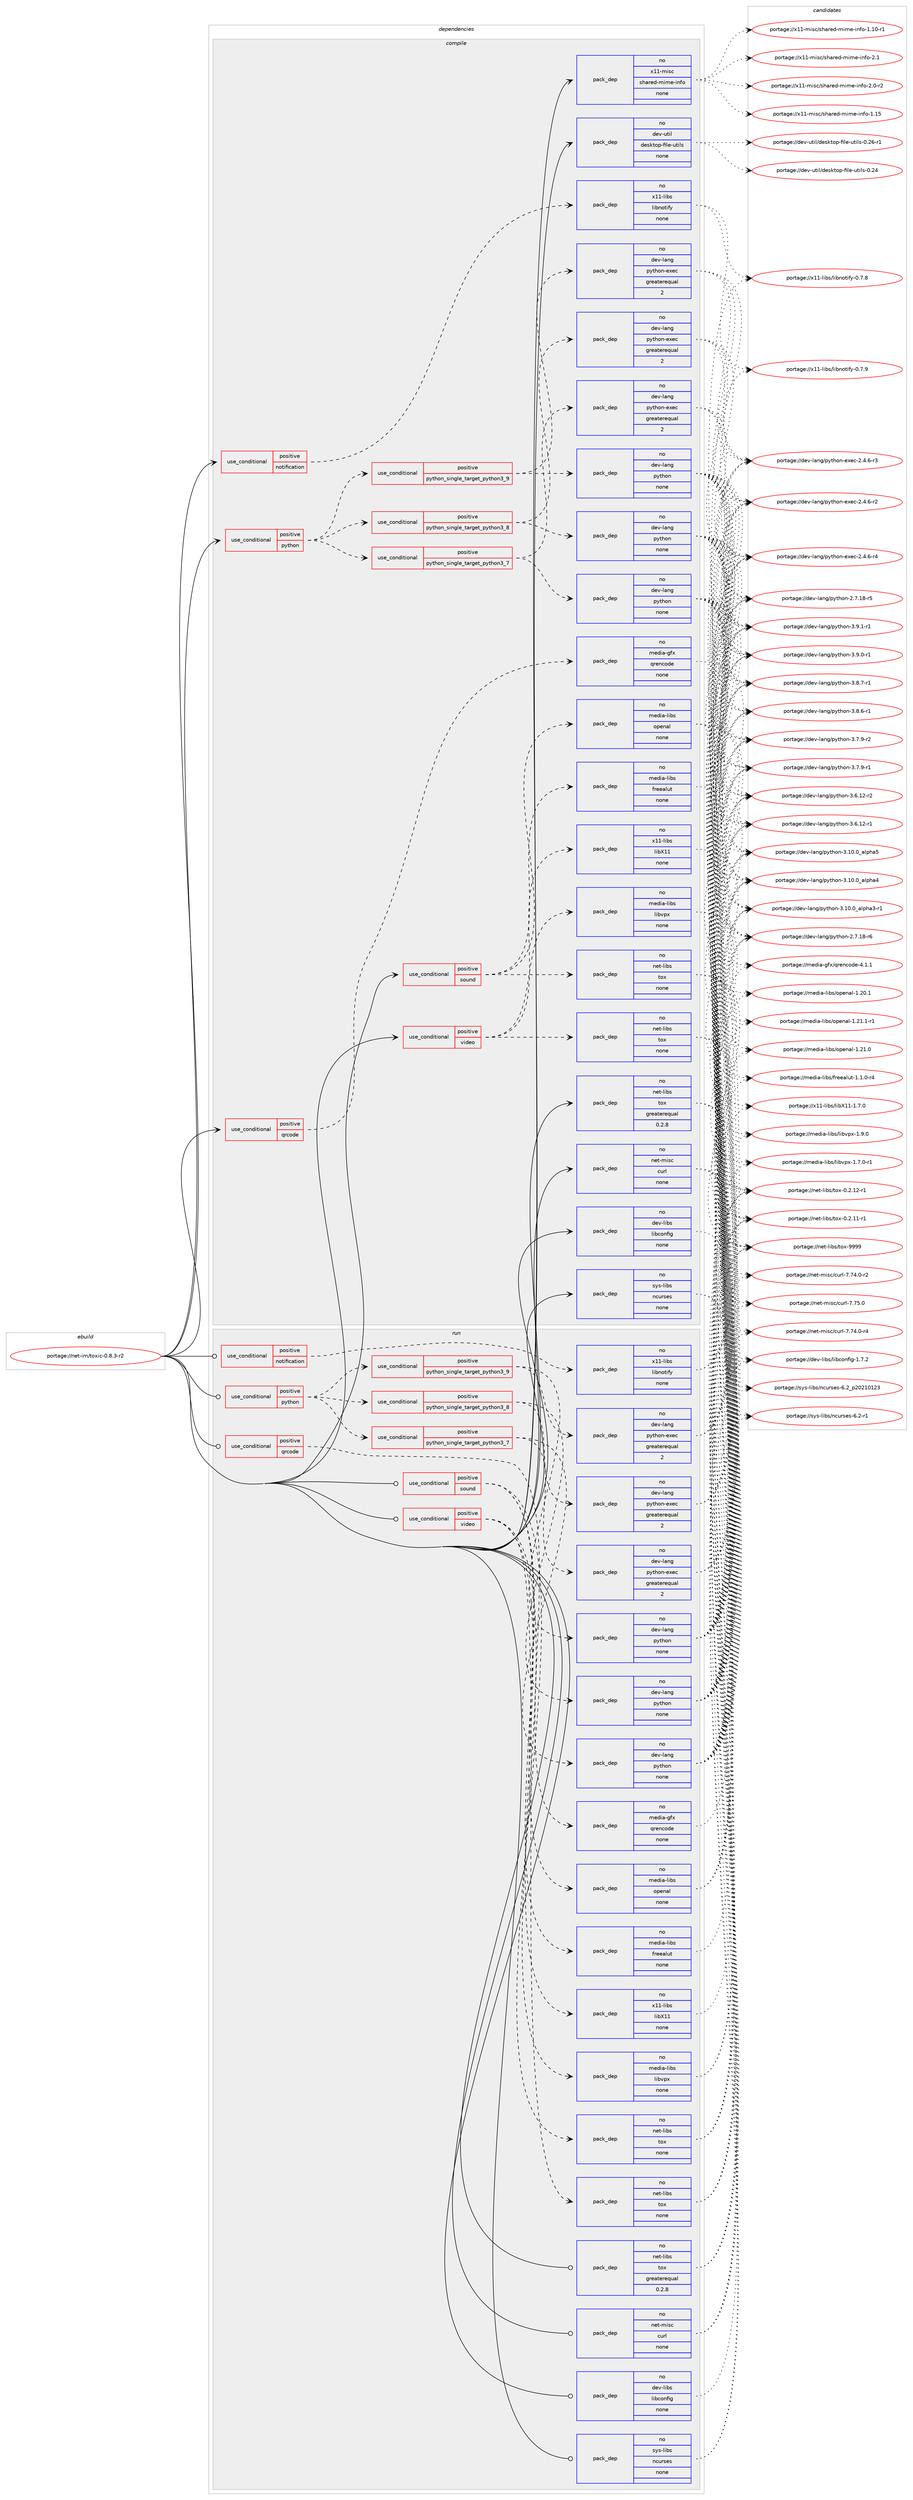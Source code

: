 digraph prolog {

# *************
# Graph options
# *************

newrank=true;
concentrate=true;
compound=true;
graph [rankdir=LR,fontname=Helvetica,fontsize=10,ranksep=1.5];#, ranksep=2.5, nodesep=0.2];
edge  [arrowhead=vee];
node  [fontname=Helvetica,fontsize=10];

# **********
# The ebuild
# **********

subgraph cluster_leftcol {
color=gray;
rank=same;
label=<<i>ebuild</i>>;
id [label="portage://net-im/toxic-0.8.3-r2", color=red, width=4, href="../net-im/toxic-0.8.3-r2.svg"];
}

# ****************
# The dependencies
# ****************

subgraph cluster_midcol {
color=gray;
label=<<i>dependencies</i>>;
subgraph cluster_compile {
fillcolor="#eeeeee";
style=filled;
label=<<i>compile</i>>;
subgraph cond6465 {
dependency20728 [label=<<TABLE BORDER="0" CELLBORDER="1" CELLSPACING="0" CELLPADDING="4"><TR><TD ROWSPAN="3" CELLPADDING="10">use_conditional</TD></TR><TR><TD>positive</TD></TR><TR><TD>notification</TD></TR></TABLE>>, shape=none, color=red];
subgraph pack14072 {
dependency20729 [label=<<TABLE BORDER="0" CELLBORDER="1" CELLSPACING="0" CELLPADDING="4" WIDTH="220"><TR><TD ROWSPAN="6" CELLPADDING="30">pack_dep</TD></TR><TR><TD WIDTH="110">no</TD></TR><TR><TD>x11-libs</TD></TR><TR><TD>libnotify</TD></TR><TR><TD>none</TD></TR><TR><TD></TD></TR></TABLE>>, shape=none, color=blue];
}
dependency20728:e -> dependency20729:w [weight=20,style="dashed",arrowhead="vee"];
}
id:e -> dependency20728:w [weight=20,style="solid",arrowhead="vee"];
subgraph cond6466 {
dependency20730 [label=<<TABLE BORDER="0" CELLBORDER="1" CELLSPACING="0" CELLPADDING="4"><TR><TD ROWSPAN="3" CELLPADDING="10">use_conditional</TD></TR><TR><TD>positive</TD></TR><TR><TD>python</TD></TR></TABLE>>, shape=none, color=red];
subgraph cond6467 {
dependency20731 [label=<<TABLE BORDER="0" CELLBORDER="1" CELLSPACING="0" CELLPADDING="4"><TR><TD ROWSPAN="3" CELLPADDING="10">use_conditional</TD></TR><TR><TD>positive</TD></TR><TR><TD>python_single_target_python3_7</TD></TR></TABLE>>, shape=none, color=red];
subgraph pack14073 {
dependency20732 [label=<<TABLE BORDER="0" CELLBORDER="1" CELLSPACING="0" CELLPADDING="4" WIDTH="220"><TR><TD ROWSPAN="6" CELLPADDING="30">pack_dep</TD></TR><TR><TD WIDTH="110">no</TD></TR><TR><TD>dev-lang</TD></TR><TR><TD>python</TD></TR><TR><TD>none</TD></TR><TR><TD></TD></TR></TABLE>>, shape=none, color=blue];
}
dependency20731:e -> dependency20732:w [weight=20,style="dashed",arrowhead="vee"];
subgraph pack14074 {
dependency20733 [label=<<TABLE BORDER="0" CELLBORDER="1" CELLSPACING="0" CELLPADDING="4" WIDTH="220"><TR><TD ROWSPAN="6" CELLPADDING="30">pack_dep</TD></TR><TR><TD WIDTH="110">no</TD></TR><TR><TD>dev-lang</TD></TR><TR><TD>python-exec</TD></TR><TR><TD>greaterequal</TD></TR><TR><TD>2</TD></TR></TABLE>>, shape=none, color=blue];
}
dependency20731:e -> dependency20733:w [weight=20,style="dashed",arrowhead="vee"];
}
dependency20730:e -> dependency20731:w [weight=20,style="dashed",arrowhead="vee"];
subgraph cond6468 {
dependency20734 [label=<<TABLE BORDER="0" CELLBORDER="1" CELLSPACING="0" CELLPADDING="4"><TR><TD ROWSPAN="3" CELLPADDING="10">use_conditional</TD></TR><TR><TD>positive</TD></TR><TR><TD>python_single_target_python3_8</TD></TR></TABLE>>, shape=none, color=red];
subgraph pack14075 {
dependency20735 [label=<<TABLE BORDER="0" CELLBORDER="1" CELLSPACING="0" CELLPADDING="4" WIDTH="220"><TR><TD ROWSPAN="6" CELLPADDING="30">pack_dep</TD></TR><TR><TD WIDTH="110">no</TD></TR><TR><TD>dev-lang</TD></TR><TR><TD>python</TD></TR><TR><TD>none</TD></TR><TR><TD></TD></TR></TABLE>>, shape=none, color=blue];
}
dependency20734:e -> dependency20735:w [weight=20,style="dashed",arrowhead="vee"];
subgraph pack14076 {
dependency20736 [label=<<TABLE BORDER="0" CELLBORDER="1" CELLSPACING="0" CELLPADDING="4" WIDTH="220"><TR><TD ROWSPAN="6" CELLPADDING="30">pack_dep</TD></TR><TR><TD WIDTH="110">no</TD></TR><TR><TD>dev-lang</TD></TR><TR><TD>python-exec</TD></TR><TR><TD>greaterequal</TD></TR><TR><TD>2</TD></TR></TABLE>>, shape=none, color=blue];
}
dependency20734:e -> dependency20736:w [weight=20,style="dashed",arrowhead="vee"];
}
dependency20730:e -> dependency20734:w [weight=20,style="dashed",arrowhead="vee"];
subgraph cond6469 {
dependency20737 [label=<<TABLE BORDER="0" CELLBORDER="1" CELLSPACING="0" CELLPADDING="4"><TR><TD ROWSPAN="3" CELLPADDING="10">use_conditional</TD></TR><TR><TD>positive</TD></TR><TR><TD>python_single_target_python3_9</TD></TR></TABLE>>, shape=none, color=red];
subgraph pack14077 {
dependency20738 [label=<<TABLE BORDER="0" CELLBORDER="1" CELLSPACING="0" CELLPADDING="4" WIDTH="220"><TR><TD ROWSPAN="6" CELLPADDING="30">pack_dep</TD></TR><TR><TD WIDTH="110">no</TD></TR><TR><TD>dev-lang</TD></TR><TR><TD>python</TD></TR><TR><TD>none</TD></TR><TR><TD></TD></TR></TABLE>>, shape=none, color=blue];
}
dependency20737:e -> dependency20738:w [weight=20,style="dashed",arrowhead="vee"];
subgraph pack14078 {
dependency20739 [label=<<TABLE BORDER="0" CELLBORDER="1" CELLSPACING="0" CELLPADDING="4" WIDTH="220"><TR><TD ROWSPAN="6" CELLPADDING="30">pack_dep</TD></TR><TR><TD WIDTH="110">no</TD></TR><TR><TD>dev-lang</TD></TR><TR><TD>python-exec</TD></TR><TR><TD>greaterequal</TD></TR><TR><TD>2</TD></TR></TABLE>>, shape=none, color=blue];
}
dependency20737:e -> dependency20739:w [weight=20,style="dashed",arrowhead="vee"];
}
dependency20730:e -> dependency20737:w [weight=20,style="dashed",arrowhead="vee"];
}
id:e -> dependency20730:w [weight=20,style="solid",arrowhead="vee"];
subgraph cond6470 {
dependency20740 [label=<<TABLE BORDER="0" CELLBORDER="1" CELLSPACING="0" CELLPADDING="4"><TR><TD ROWSPAN="3" CELLPADDING="10">use_conditional</TD></TR><TR><TD>positive</TD></TR><TR><TD>qrcode</TD></TR></TABLE>>, shape=none, color=red];
subgraph pack14079 {
dependency20741 [label=<<TABLE BORDER="0" CELLBORDER="1" CELLSPACING="0" CELLPADDING="4" WIDTH="220"><TR><TD ROWSPAN="6" CELLPADDING="30">pack_dep</TD></TR><TR><TD WIDTH="110">no</TD></TR><TR><TD>media-gfx</TD></TR><TR><TD>qrencode</TD></TR><TR><TD>none</TD></TR><TR><TD></TD></TR></TABLE>>, shape=none, color=blue];
}
dependency20740:e -> dependency20741:w [weight=20,style="dashed",arrowhead="vee"];
}
id:e -> dependency20740:w [weight=20,style="solid",arrowhead="vee"];
subgraph cond6471 {
dependency20742 [label=<<TABLE BORDER="0" CELLBORDER="1" CELLSPACING="0" CELLPADDING="4"><TR><TD ROWSPAN="3" CELLPADDING="10">use_conditional</TD></TR><TR><TD>positive</TD></TR><TR><TD>sound</TD></TR></TABLE>>, shape=none, color=red];
subgraph pack14080 {
dependency20743 [label=<<TABLE BORDER="0" CELLBORDER="1" CELLSPACING="0" CELLPADDING="4" WIDTH="220"><TR><TD ROWSPAN="6" CELLPADDING="30">pack_dep</TD></TR><TR><TD WIDTH="110">no</TD></TR><TR><TD>media-libs</TD></TR><TR><TD>freealut</TD></TR><TR><TD>none</TD></TR><TR><TD></TD></TR></TABLE>>, shape=none, color=blue];
}
dependency20742:e -> dependency20743:w [weight=20,style="dashed",arrowhead="vee"];
subgraph pack14081 {
dependency20744 [label=<<TABLE BORDER="0" CELLBORDER="1" CELLSPACING="0" CELLPADDING="4" WIDTH="220"><TR><TD ROWSPAN="6" CELLPADDING="30">pack_dep</TD></TR><TR><TD WIDTH="110">no</TD></TR><TR><TD>media-libs</TD></TR><TR><TD>openal</TD></TR><TR><TD>none</TD></TR><TR><TD></TD></TR></TABLE>>, shape=none, color=blue];
}
dependency20742:e -> dependency20744:w [weight=20,style="dashed",arrowhead="vee"];
subgraph pack14082 {
dependency20745 [label=<<TABLE BORDER="0" CELLBORDER="1" CELLSPACING="0" CELLPADDING="4" WIDTH="220"><TR><TD ROWSPAN="6" CELLPADDING="30">pack_dep</TD></TR><TR><TD WIDTH="110">no</TD></TR><TR><TD>net-libs</TD></TR><TR><TD>tox</TD></TR><TR><TD>none</TD></TR><TR><TD></TD></TR></TABLE>>, shape=none, color=blue];
}
dependency20742:e -> dependency20745:w [weight=20,style="dashed",arrowhead="vee"];
}
id:e -> dependency20742:w [weight=20,style="solid",arrowhead="vee"];
subgraph cond6472 {
dependency20746 [label=<<TABLE BORDER="0" CELLBORDER="1" CELLSPACING="0" CELLPADDING="4"><TR><TD ROWSPAN="3" CELLPADDING="10">use_conditional</TD></TR><TR><TD>positive</TD></TR><TR><TD>video</TD></TR></TABLE>>, shape=none, color=red];
subgraph pack14083 {
dependency20747 [label=<<TABLE BORDER="0" CELLBORDER="1" CELLSPACING="0" CELLPADDING="4" WIDTH="220"><TR><TD ROWSPAN="6" CELLPADDING="30">pack_dep</TD></TR><TR><TD WIDTH="110">no</TD></TR><TR><TD>media-libs</TD></TR><TR><TD>libvpx</TD></TR><TR><TD>none</TD></TR><TR><TD></TD></TR></TABLE>>, shape=none, color=blue];
}
dependency20746:e -> dependency20747:w [weight=20,style="dashed",arrowhead="vee"];
subgraph pack14084 {
dependency20748 [label=<<TABLE BORDER="0" CELLBORDER="1" CELLSPACING="0" CELLPADDING="4" WIDTH="220"><TR><TD ROWSPAN="6" CELLPADDING="30">pack_dep</TD></TR><TR><TD WIDTH="110">no</TD></TR><TR><TD>net-libs</TD></TR><TR><TD>tox</TD></TR><TR><TD>none</TD></TR><TR><TD></TD></TR></TABLE>>, shape=none, color=blue];
}
dependency20746:e -> dependency20748:w [weight=20,style="dashed",arrowhead="vee"];
subgraph pack14085 {
dependency20749 [label=<<TABLE BORDER="0" CELLBORDER="1" CELLSPACING="0" CELLPADDING="4" WIDTH="220"><TR><TD ROWSPAN="6" CELLPADDING="30">pack_dep</TD></TR><TR><TD WIDTH="110">no</TD></TR><TR><TD>x11-libs</TD></TR><TR><TD>libX11</TD></TR><TR><TD>none</TD></TR><TR><TD></TD></TR></TABLE>>, shape=none, color=blue];
}
dependency20746:e -> dependency20749:w [weight=20,style="dashed",arrowhead="vee"];
}
id:e -> dependency20746:w [weight=20,style="solid",arrowhead="vee"];
subgraph pack14086 {
dependency20750 [label=<<TABLE BORDER="0" CELLBORDER="1" CELLSPACING="0" CELLPADDING="4" WIDTH="220"><TR><TD ROWSPAN="6" CELLPADDING="30">pack_dep</TD></TR><TR><TD WIDTH="110">no</TD></TR><TR><TD>dev-libs</TD></TR><TR><TD>libconfig</TD></TR><TR><TD>none</TD></TR><TR><TD></TD></TR></TABLE>>, shape=none, color=blue];
}
id:e -> dependency20750:w [weight=20,style="solid",arrowhead="vee"];
subgraph pack14087 {
dependency20751 [label=<<TABLE BORDER="0" CELLBORDER="1" CELLSPACING="0" CELLPADDING="4" WIDTH="220"><TR><TD ROWSPAN="6" CELLPADDING="30">pack_dep</TD></TR><TR><TD WIDTH="110">no</TD></TR><TR><TD>dev-util</TD></TR><TR><TD>desktop-file-utils</TD></TR><TR><TD>none</TD></TR><TR><TD></TD></TR></TABLE>>, shape=none, color=blue];
}
id:e -> dependency20751:w [weight=20,style="solid",arrowhead="vee"];
subgraph pack14088 {
dependency20752 [label=<<TABLE BORDER="0" CELLBORDER="1" CELLSPACING="0" CELLPADDING="4" WIDTH="220"><TR><TD ROWSPAN="6" CELLPADDING="30">pack_dep</TD></TR><TR><TD WIDTH="110">no</TD></TR><TR><TD>net-libs</TD></TR><TR><TD>tox</TD></TR><TR><TD>greaterequal</TD></TR><TR><TD>0.2.8</TD></TR></TABLE>>, shape=none, color=blue];
}
id:e -> dependency20752:w [weight=20,style="solid",arrowhead="vee"];
subgraph pack14089 {
dependency20753 [label=<<TABLE BORDER="0" CELLBORDER="1" CELLSPACING="0" CELLPADDING="4" WIDTH="220"><TR><TD ROWSPAN="6" CELLPADDING="30">pack_dep</TD></TR><TR><TD WIDTH="110">no</TD></TR><TR><TD>net-misc</TD></TR><TR><TD>curl</TD></TR><TR><TD>none</TD></TR><TR><TD></TD></TR></TABLE>>, shape=none, color=blue];
}
id:e -> dependency20753:w [weight=20,style="solid",arrowhead="vee"];
subgraph pack14090 {
dependency20754 [label=<<TABLE BORDER="0" CELLBORDER="1" CELLSPACING="0" CELLPADDING="4" WIDTH="220"><TR><TD ROWSPAN="6" CELLPADDING="30">pack_dep</TD></TR><TR><TD WIDTH="110">no</TD></TR><TR><TD>sys-libs</TD></TR><TR><TD>ncurses</TD></TR><TR><TD>none</TD></TR><TR><TD></TD></TR></TABLE>>, shape=none, color=blue];
}
id:e -> dependency20754:w [weight=20,style="solid",arrowhead="vee"];
subgraph pack14091 {
dependency20755 [label=<<TABLE BORDER="0" CELLBORDER="1" CELLSPACING="0" CELLPADDING="4" WIDTH="220"><TR><TD ROWSPAN="6" CELLPADDING="30">pack_dep</TD></TR><TR><TD WIDTH="110">no</TD></TR><TR><TD>x11-misc</TD></TR><TR><TD>shared-mime-info</TD></TR><TR><TD>none</TD></TR><TR><TD></TD></TR></TABLE>>, shape=none, color=blue];
}
id:e -> dependency20755:w [weight=20,style="solid",arrowhead="vee"];
}
subgraph cluster_compileandrun {
fillcolor="#eeeeee";
style=filled;
label=<<i>compile and run</i>>;
}
subgraph cluster_run {
fillcolor="#eeeeee";
style=filled;
label=<<i>run</i>>;
subgraph cond6473 {
dependency20756 [label=<<TABLE BORDER="0" CELLBORDER="1" CELLSPACING="0" CELLPADDING="4"><TR><TD ROWSPAN="3" CELLPADDING="10">use_conditional</TD></TR><TR><TD>positive</TD></TR><TR><TD>notification</TD></TR></TABLE>>, shape=none, color=red];
subgraph pack14092 {
dependency20757 [label=<<TABLE BORDER="0" CELLBORDER="1" CELLSPACING="0" CELLPADDING="4" WIDTH="220"><TR><TD ROWSPAN="6" CELLPADDING="30">pack_dep</TD></TR><TR><TD WIDTH="110">no</TD></TR><TR><TD>x11-libs</TD></TR><TR><TD>libnotify</TD></TR><TR><TD>none</TD></TR><TR><TD></TD></TR></TABLE>>, shape=none, color=blue];
}
dependency20756:e -> dependency20757:w [weight=20,style="dashed",arrowhead="vee"];
}
id:e -> dependency20756:w [weight=20,style="solid",arrowhead="odot"];
subgraph cond6474 {
dependency20758 [label=<<TABLE BORDER="0" CELLBORDER="1" CELLSPACING="0" CELLPADDING="4"><TR><TD ROWSPAN="3" CELLPADDING="10">use_conditional</TD></TR><TR><TD>positive</TD></TR><TR><TD>python</TD></TR></TABLE>>, shape=none, color=red];
subgraph cond6475 {
dependency20759 [label=<<TABLE BORDER="0" CELLBORDER="1" CELLSPACING="0" CELLPADDING="4"><TR><TD ROWSPAN="3" CELLPADDING="10">use_conditional</TD></TR><TR><TD>positive</TD></TR><TR><TD>python_single_target_python3_7</TD></TR></TABLE>>, shape=none, color=red];
subgraph pack14093 {
dependency20760 [label=<<TABLE BORDER="0" CELLBORDER="1" CELLSPACING="0" CELLPADDING="4" WIDTH="220"><TR><TD ROWSPAN="6" CELLPADDING="30">pack_dep</TD></TR><TR><TD WIDTH="110">no</TD></TR><TR><TD>dev-lang</TD></TR><TR><TD>python</TD></TR><TR><TD>none</TD></TR><TR><TD></TD></TR></TABLE>>, shape=none, color=blue];
}
dependency20759:e -> dependency20760:w [weight=20,style="dashed",arrowhead="vee"];
subgraph pack14094 {
dependency20761 [label=<<TABLE BORDER="0" CELLBORDER="1" CELLSPACING="0" CELLPADDING="4" WIDTH="220"><TR><TD ROWSPAN="6" CELLPADDING="30">pack_dep</TD></TR><TR><TD WIDTH="110">no</TD></TR><TR><TD>dev-lang</TD></TR><TR><TD>python-exec</TD></TR><TR><TD>greaterequal</TD></TR><TR><TD>2</TD></TR></TABLE>>, shape=none, color=blue];
}
dependency20759:e -> dependency20761:w [weight=20,style="dashed",arrowhead="vee"];
}
dependency20758:e -> dependency20759:w [weight=20,style="dashed",arrowhead="vee"];
subgraph cond6476 {
dependency20762 [label=<<TABLE BORDER="0" CELLBORDER="1" CELLSPACING="0" CELLPADDING="4"><TR><TD ROWSPAN="3" CELLPADDING="10">use_conditional</TD></TR><TR><TD>positive</TD></TR><TR><TD>python_single_target_python3_8</TD></TR></TABLE>>, shape=none, color=red];
subgraph pack14095 {
dependency20763 [label=<<TABLE BORDER="0" CELLBORDER="1" CELLSPACING="0" CELLPADDING="4" WIDTH="220"><TR><TD ROWSPAN="6" CELLPADDING="30">pack_dep</TD></TR><TR><TD WIDTH="110">no</TD></TR><TR><TD>dev-lang</TD></TR><TR><TD>python</TD></TR><TR><TD>none</TD></TR><TR><TD></TD></TR></TABLE>>, shape=none, color=blue];
}
dependency20762:e -> dependency20763:w [weight=20,style="dashed",arrowhead="vee"];
subgraph pack14096 {
dependency20764 [label=<<TABLE BORDER="0" CELLBORDER="1" CELLSPACING="0" CELLPADDING="4" WIDTH="220"><TR><TD ROWSPAN="6" CELLPADDING="30">pack_dep</TD></TR><TR><TD WIDTH="110">no</TD></TR><TR><TD>dev-lang</TD></TR><TR><TD>python-exec</TD></TR><TR><TD>greaterequal</TD></TR><TR><TD>2</TD></TR></TABLE>>, shape=none, color=blue];
}
dependency20762:e -> dependency20764:w [weight=20,style="dashed",arrowhead="vee"];
}
dependency20758:e -> dependency20762:w [weight=20,style="dashed",arrowhead="vee"];
subgraph cond6477 {
dependency20765 [label=<<TABLE BORDER="0" CELLBORDER="1" CELLSPACING="0" CELLPADDING="4"><TR><TD ROWSPAN="3" CELLPADDING="10">use_conditional</TD></TR><TR><TD>positive</TD></TR><TR><TD>python_single_target_python3_9</TD></TR></TABLE>>, shape=none, color=red];
subgraph pack14097 {
dependency20766 [label=<<TABLE BORDER="0" CELLBORDER="1" CELLSPACING="0" CELLPADDING="4" WIDTH="220"><TR><TD ROWSPAN="6" CELLPADDING="30">pack_dep</TD></TR><TR><TD WIDTH="110">no</TD></TR><TR><TD>dev-lang</TD></TR><TR><TD>python</TD></TR><TR><TD>none</TD></TR><TR><TD></TD></TR></TABLE>>, shape=none, color=blue];
}
dependency20765:e -> dependency20766:w [weight=20,style="dashed",arrowhead="vee"];
subgraph pack14098 {
dependency20767 [label=<<TABLE BORDER="0" CELLBORDER="1" CELLSPACING="0" CELLPADDING="4" WIDTH="220"><TR><TD ROWSPAN="6" CELLPADDING="30">pack_dep</TD></TR><TR><TD WIDTH="110">no</TD></TR><TR><TD>dev-lang</TD></TR><TR><TD>python-exec</TD></TR><TR><TD>greaterequal</TD></TR><TR><TD>2</TD></TR></TABLE>>, shape=none, color=blue];
}
dependency20765:e -> dependency20767:w [weight=20,style="dashed",arrowhead="vee"];
}
dependency20758:e -> dependency20765:w [weight=20,style="dashed",arrowhead="vee"];
}
id:e -> dependency20758:w [weight=20,style="solid",arrowhead="odot"];
subgraph cond6478 {
dependency20768 [label=<<TABLE BORDER="0" CELLBORDER="1" CELLSPACING="0" CELLPADDING="4"><TR><TD ROWSPAN="3" CELLPADDING="10">use_conditional</TD></TR><TR><TD>positive</TD></TR><TR><TD>qrcode</TD></TR></TABLE>>, shape=none, color=red];
subgraph pack14099 {
dependency20769 [label=<<TABLE BORDER="0" CELLBORDER="1" CELLSPACING="0" CELLPADDING="4" WIDTH="220"><TR><TD ROWSPAN="6" CELLPADDING="30">pack_dep</TD></TR><TR><TD WIDTH="110">no</TD></TR><TR><TD>media-gfx</TD></TR><TR><TD>qrencode</TD></TR><TR><TD>none</TD></TR><TR><TD></TD></TR></TABLE>>, shape=none, color=blue];
}
dependency20768:e -> dependency20769:w [weight=20,style="dashed",arrowhead="vee"];
}
id:e -> dependency20768:w [weight=20,style="solid",arrowhead="odot"];
subgraph cond6479 {
dependency20770 [label=<<TABLE BORDER="0" CELLBORDER="1" CELLSPACING="0" CELLPADDING="4"><TR><TD ROWSPAN="3" CELLPADDING="10">use_conditional</TD></TR><TR><TD>positive</TD></TR><TR><TD>sound</TD></TR></TABLE>>, shape=none, color=red];
subgraph pack14100 {
dependency20771 [label=<<TABLE BORDER="0" CELLBORDER="1" CELLSPACING="0" CELLPADDING="4" WIDTH="220"><TR><TD ROWSPAN="6" CELLPADDING="30">pack_dep</TD></TR><TR><TD WIDTH="110">no</TD></TR><TR><TD>media-libs</TD></TR><TR><TD>freealut</TD></TR><TR><TD>none</TD></TR><TR><TD></TD></TR></TABLE>>, shape=none, color=blue];
}
dependency20770:e -> dependency20771:w [weight=20,style="dashed",arrowhead="vee"];
subgraph pack14101 {
dependency20772 [label=<<TABLE BORDER="0" CELLBORDER="1" CELLSPACING="0" CELLPADDING="4" WIDTH="220"><TR><TD ROWSPAN="6" CELLPADDING="30">pack_dep</TD></TR><TR><TD WIDTH="110">no</TD></TR><TR><TD>media-libs</TD></TR><TR><TD>openal</TD></TR><TR><TD>none</TD></TR><TR><TD></TD></TR></TABLE>>, shape=none, color=blue];
}
dependency20770:e -> dependency20772:w [weight=20,style="dashed",arrowhead="vee"];
subgraph pack14102 {
dependency20773 [label=<<TABLE BORDER="0" CELLBORDER="1" CELLSPACING="0" CELLPADDING="4" WIDTH="220"><TR><TD ROWSPAN="6" CELLPADDING="30">pack_dep</TD></TR><TR><TD WIDTH="110">no</TD></TR><TR><TD>net-libs</TD></TR><TR><TD>tox</TD></TR><TR><TD>none</TD></TR><TR><TD></TD></TR></TABLE>>, shape=none, color=blue];
}
dependency20770:e -> dependency20773:w [weight=20,style="dashed",arrowhead="vee"];
}
id:e -> dependency20770:w [weight=20,style="solid",arrowhead="odot"];
subgraph cond6480 {
dependency20774 [label=<<TABLE BORDER="0" CELLBORDER="1" CELLSPACING="0" CELLPADDING="4"><TR><TD ROWSPAN="3" CELLPADDING="10">use_conditional</TD></TR><TR><TD>positive</TD></TR><TR><TD>video</TD></TR></TABLE>>, shape=none, color=red];
subgraph pack14103 {
dependency20775 [label=<<TABLE BORDER="0" CELLBORDER="1" CELLSPACING="0" CELLPADDING="4" WIDTH="220"><TR><TD ROWSPAN="6" CELLPADDING="30">pack_dep</TD></TR><TR><TD WIDTH="110">no</TD></TR><TR><TD>media-libs</TD></TR><TR><TD>libvpx</TD></TR><TR><TD>none</TD></TR><TR><TD></TD></TR></TABLE>>, shape=none, color=blue];
}
dependency20774:e -> dependency20775:w [weight=20,style="dashed",arrowhead="vee"];
subgraph pack14104 {
dependency20776 [label=<<TABLE BORDER="0" CELLBORDER="1" CELLSPACING="0" CELLPADDING="4" WIDTH="220"><TR><TD ROWSPAN="6" CELLPADDING="30">pack_dep</TD></TR><TR><TD WIDTH="110">no</TD></TR><TR><TD>net-libs</TD></TR><TR><TD>tox</TD></TR><TR><TD>none</TD></TR><TR><TD></TD></TR></TABLE>>, shape=none, color=blue];
}
dependency20774:e -> dependency20776:w [weight=20,style="dashed",arrowhead="vee"];
subgraph pack14105 {
dependency20777 [label=<<TABLE BORDER="0" CELLBORDER="1" CELLSPACING="0" CELLPADDING="4" WIDTH="220"><TR><TD ROWSPAN="6" CELLPADDING="30">pack_dep</TD></TR><TR><TD WIDTH="110">no</TD></TR><TR><TD>x11-libs</TD></TR><TR><TD>libX11</TD></TR><TR><TD>none</TD></TR><TR><TD></TD></TR></TABLE>>, shape=none, color=blue];
}
dependency20774:e -> dependency20777:w [weight=20,style="dashed",arrowhead="vee"];
}
id:e -> dependency20774:w [weight=20,style="solid",arrowhead="odot"];
subgraph pack14106 {
dependency20778 [label=<<TABLE BORDER="0" CELLBORDER="1" CELLSPACING="0" CELLPADDING="4" WIDTH="220"><TR><TD ROWSPAN="6" CELLPADDING="30">pack_dep</TD></TR><TR><TD WIDTH="110">no</TD></TR><TR><TD>dev-libs</TD></TR><TR><TD>libconfig</TD></TR><TR><TD>none</TD></TR><TR><TD></TD></TR></TABLE>>, shape=none, color=blue];
}
id:e -> dependency20778:w [weight=20,style="solid",arrowhead="odot"];
subgraph pack14107 {
dependency20779 [label=<<TABLE BORDER="0" CELLBORDER="1" CELLSPACING="0" CELLPADDING="4" WIDTH="220"><TR><TD ROWSPAN="6" CELLPADDING="30">pack_dep</TD></TR><TR><TD WIDTH="110">no</TD></TR><TR><TD>net-libs</TD></TR><TR><TD>tox</TD></TR><TR><TD>greaterequal</TD></TR><TR><TD>0.2.8</TD></TR></TABLE>>, shape=none, color=blue];
}
id:e -> dependency20779:w [weight=20,style="solid",arrowhead="odot"];
subgraph pack14108 {
dependency20780 [label=<<TABLE BORDER="0" CELLBORDER="1" CELLSPACING="0" CELLPADDING="4" WIDTH="220"><TR><TD ROWSPAN="6" CELLPADDING="30">pack_dep</TD></TR><TR><TD WIDTH="110">no</TD></TR><TR><TD>net-misc</TD></TR><TR><TD>curl</TD></TR><TR><TD>none</TD></TR><TR><TD></TD></TR></TABLE>>, shape=none, color=blue];
}
id:e -> dependency20780:w [weight=20,style="solid",arrowhead="odot"];
subgraph pack14109 {
dependency20781 [label=<<TABLE BORDER="0" CELLBORDER="1" CELLSPACING="0" CELLPADDING="4" WIDTH="220"><TR><TD ROWSPAN="6" CELLPADDING="30">pack_dep</TD></TR><TR><TD WIDTH="110">no</TD></TR><TR><TD>sys-libs</TD></TR><TR><TD>ncurses</TD></TR><TR><TD>none</TD></TR><TR><TD></TD></TR></TABLE>>, shape=none, color=blue];
}
id:e -> dependency20781:w [weight=20,style="solid",arrowhead="odot"];
}
}

# **************
# The candidates
# **************

subgraph cluster_choices {
rank=same;
color=gray;
label=<<i>candidates</i>>;

subgraph choice14072 {
color=black;
nodesep=1;
choice120494945108105981154710810598110111116105102121454846554657 [label="portage://x11-libs/libnotify-0.7.9", color=red, width=4,href="../x11-libs/libnotify-0.7.9.svg"];
choice120494945108105981154710810598110111116105102121454846554656 [label="portage://x11-libs/libnotify-0.7.8", color=red, width=4,href="../x11-libs/libnotify-0.7.8.svg"];
dependency20729:e -> choice120494945108105981154710810598110111116105102121454846554657:w [style=dotted,weight="100"];
dependency20729:e -> choice120494945108105981154710810598110111116105102121454846554656:w [style=dotted,weight="100"];
}
subgraph choice14073 {
color=black;
nodesep=1;
choice1001011184510897110103471121211161041111104551465746494511449 [label="portage://dev-lang/python-3.9.1-r1", color=red, width=4,href="../dev-lang/python-3.9.1-r1.svg"];
choice1001011184510897110103471121211161041111104551465746484511449 [label="portage://dev-lang/python-3.9.0-r1", color=red, width=4,href="../dev-lang/python-3.9.0-r1.svg"];
choice1001011184510897110103471121211161041111104551465646554511449 [label="portage://dev-lang/python-3.8.7-r1", color=red, width=4,href="../dev-lang/python-3.8.7-r1.svg"];
choice1001011184510897110103471121211161041111104551465646544511449 [label="portage://dev-lang/python-3.8.6-r1", color=red, width=4,href="../dev-lang/python-3.8.6-r1.svg"];
choice1001011184510897110103471121211161041111104551465546574511450 [label="portage://dev-lang/python-3.7.9-r2", color=red, width=4,href="../dev-lang/python-3.7.9-r2.svg"];
choice1001011184510897110103471121211161041111104551465546574511449 [label="portage://dev-lang/python-3.7.9-r1", color=red, width=4,href="../dev-lang/python-3.7.9-r1.svg"];
choice100101118451089711010347112121116104111110455146544649504511450 [label="portage://dev-lang/python-3.6.12-r2", color=red, width=4,href="../dev-lang/python-3.6.12-r2.svg"];
choice100101118451089711010347112121116104111110455146544649504511449 [label="portage://dev-lang/python-3.6.12-r1", color=red, width=4,href="../dev-lang/python-3.6.12-r1.svg"];
choice1001011184510897110103471121211161041111104551464948464895971081121049753 [label="portage://dev-lang/python-3.10.0_alpha5", color=red, width=4,href="../dev-lang/python-3.10.0_alpha5.svg"];
choice1001011184510897110103471121211161041111104551464948464895971081121049752 [label="portage://dev-lang/python-3.10.0_alpha4", color=red, width=4,href="../dev-lang/python-3.10.0_alpha4.svg"];
choice10010111845108971101034711212111610411111045514649484648959710811210497514511449 [label="portage://dev-lang/python-3.10.0_alpha3-r1", color=red, width=4,href="../dev-lang/python-3.10.0_alpha3-r1.svg"];
choice100101118451089711010347112121116104111110455046554649564511454 [label="portage://dev-lang/python-2.7.18-r6", color=red, width=4,href="../dev-lang/python-2.7.18-r6.svg"];
choice100101118451089711010347112121116104111110455046554649564511453 [label="portage://dev-lang/python-2.7.18-r5", color=red, width=4,href="../dev-lang/python-2.7.18-r5.svg"];
dependency20732:e -> choice1001011184510897110103471121211161041111104551465746494511449:w [style=dotted,weight="100"];
dependency20732:e -> choice1001011184510897110103471121211161041111104551465746484511449:w [style=dotted,weight="100"];
dependency20732:e -> choice1001011184510897110103471121211161041111104551465646554511449:w [style=dotted,weight="100"];
dependency20732:e -> choice1001011184510897110103471121211161041111104551465646544511449:w [style=dotted,weight="100"];
dependency20732:e -> choice1001011184510897110103471121211161041111104551465546574511450:w [style=dotted,weight="100"];
dependency20732:e -> choice1001011184510897110103471121211161041111104551465546574511449:w [style=dotted,weight="100"];
dependency20732:e -> choice100101118451089711010347112121116104111110455146544649504511450:w [style=dotted,weight="100"];
dependency20732:e -> choice100101118451089711010347112121116104111110455146544649504511449:w [style=dotted,weight="100"];
dependency20732:e -> choice1001011184510897110103471121211161041111104551464948464895971081121049753:w [style=dotted,weight="100"];
dependency20732:e -> choice1001011184510897110103471121211161041111104551464948464895971081121049752:w [style=dotted,weight="100"];
dependency20732:e -> choice10010111845108971101034711212111610411111045514649484648959710811210497514511449:w [style=dotted,weight="100"];
dependency20732:e -> choice100101118451089711010347112121116104111110455046554649564511454:w [style=dotted,weight="100"];
dependency20732:e -> choice100101118451089711010347112121116104111110455046554649564511453:w [style=dotted,weight="100"];
}
subgraph choice14074 {
color=black;
nodesep=1;
choice10010111845108971101034711212111610411111045101120101994550465246544511452 [label="portage://dev-lang/python-exec-2.4.6-r4", color=red, width=4,href="../dev-lang/python-exec-2.4.6-r4.svg"];
choice10010111845108971101034711212111610411111045101120101994550465246544511451 [label="portage://dev-lang/python-exec-2.4.6-r3", color=red, width=4,href="../dev-lang/python-exec-2.4.6-r3.svg"];
choice10010111845108971101034711212111610411111045101120101994550465246544511450 [label="portage://dev-lang/python-exec-2.4.6-r2", color=red, width=4,href="../dev-lang/python-exec-2.4.6-r2.svg"];
dependency20733:e -> choice10010111845108971101034711212111610411111045101120101994550465246544511452:w [style=dotted,weight="100"];
dependency20733:e -> choice10010111845108971101034711212111610411111045101120101994550465246544511451:w [style=dotted,weight="100"];
dependency20733:e -> choice10010111845108971101034711212111610411111045101120101994550465246544511450:w [style=dotted,weight="100"];
}
subgraph choice14075 {
color=black;
nodesep=1;
choice1001011184510897110103471121211161041111104551465746494511449 [label="portage://dev-lang/python-3.9.1-r1", color=red, width=4,href="../dev-lang/python-3.9.1-r1.svg"];
choice1001011184510897110103471121211161041111104551465746484511449 [label="portage://dev-lang/python-3.9.0-r1", color=red, width=4,href="../dev-lang/python-3.9.0-r1.svg"];
choice1001011184510897110103471121211161041111104551465646554511449 [label="portage://dev-lang/python-3.8.7-r1", color=red, width=4,href="../dev-lang/python-3.8.7-r1.svg"];
choice1001011184510897110103471121211161041111104551465646544511449 [label="portage://dev-lang/python-3.8.6-r1", color=red, width=4,href="../dev-lang/python-3.8.6-r1.svg"];
choice1001011184510897110103471121211161041111104551465546574511450 [label="portage://dev-lang/python-3.7.9-r2", color=red, width=4,href="../dev-lang/python-3.7.9-r2.svg"];
choice1001011184510897110103471121211161041111104551465546574511449 [label="portage://dev-lang/python-3.7.9-r1", color=red, width=4,href="../dev-lang/python-3.7.9-r1.svg"];
choice100101118451089711010347112121116104111110455146544649504511450 [label="portage://dev-lang/python-3.6.12-r2", color=red, width=4,href="../dev-lang/python-3.6.12-r2.svg"];
choice100101118451089711010347112121116104111110455146544649504511449 [label="portage://dev-lang/python-3.6.12-r1", color=red, width=4,href="../dev-lang/python-3.6.12-r1.svg"];
choice1001011184510897110103471121211161041111104551464948464895971081121049753 [label="portage://dev-lang/python-3.10.0_alpha5", color=red, width=4,href="../dev-lang/python-3.10.0_alpha5.svg"];
choice1001011184510897110103471121211161041111104551464948464895971081121049752 [label="portage://dev-lang/python-3.10.0_alpha4", color=red, width=4,href="../dev-lang/python-3.10.0_alpha4.svg"];
choice10010111845108971101034711212111610411111045514649484648959710811210497514511449 [label="portage://dev-lang/python-3.10.0_alpha3-r1", color=red, width=4,href="../dev-lang/python-3.10.0_alpha3-r1.svg"];
choice100101118451089711010347112121116104111110455046554649564511454 [label="portage://dev-lang/python-2.7.18-r6", color=red, width=4,href="../dev-lang/python-2.7.18-r6.svg"];
choice100101118451089711010347112121116104111110455046554649564511453 [label="portage://dev-lang/python-2.7.18-r5", color=red, width=4,href="../dev-lang/python-2.7.18-r5.svg"];
dependency20735:e -> choice1001011184510897110103471121211161041111104551465746494511449:w [style=dotted,weight="100"];
dependency20735:e -> choice1001011184510897110103471121211161041111104551465746484511449:w [style=dotted,weight="100"];
dependency20735:e -> choice1001011184510897110103471121211161041111104551465646554511449:w [style=dotted,weight="100"];
dependency20735:e -> choice1001011184510897110103471121211161041111104551465646544511449:w [style=dotted,weight="100"];
dependency20735:e -> choice1001011184510897110103471121211161041111104551465546574511450:w [style=dotted,weight="100"];
dependency20735:e -> choice1001011184510897110103471121211161041111104551465546574511449:w [style=dotted,weight="100"];
dependency20735:e -> choice100101118451089711010347112121116104111110455146544649504511450:w [style=dotted,weight="100"];
dependency20735:e -> choice100101118451089711010347112121116104111110455146544649504511449:w [style=dotted,weight="100"];
dependency20735:e -> choice1001011184510897110103471121211161041111104551464948464895971081121049753:w [style=dotted,weight="100"];
dependency20735:e -> choice1001011184510897110103471121211161041111104551464948464895971081121049752:w [style=dotted,weight="100"];
dependency20735:e -> choice10010111845108971101034711212111610411111045514649484648959710811210497514511449:w [style=dotted,weight="100"];
dependency20735:e -> choice100101118451089711010347112121116104111110455046554649564511454:w [style=dotted,weight="100"];
dependency20735:e -> choice100101118451089711010347112121116104111110455046554649564511453:w [style=dotted,weight="100"];
}
subgraph choice14076 {
color=black;
nodesep=1;
choice10010111845108971101034711212111610411111045101120101994550465246544511452 [label="portage://dev-lang/python-exec-2.4.6-r4", color=red, width=4,href="../dev-lang/python-exec-2.4.6-r4.svg"];
choice10010111845108971101034711212111610411111045101120101994550465246544511451 [label="portage://dev-lang/python-exec-2.4.6-r3", color=red, width=4,href="../dev-lang/python-exec-2.4.6-r3.svg"];
choice10010111845108971101034711212111610411111045101120101994550465246544511450 [label="portage://dev-lang/python-exec-2.4.6-r2", color=red, width=4,href="../dev-lang/python-exec-2.4.6-r2.svg"];
dependency20736:e -> choice10010111845108971101034711212111610411111045101120101994550465246544511452:w [style=dotted,weight="100"];
dependency20736:e -> choice10010111845108971101034711212111610411111045101120101994550465246544511451:w [style=dotted,weight="100"];
dependency20736:e -> choice10010111845108971101034711212111610411111045101120101994550465246544511450:w [style=dotted,weight="100"];
}
subgraph choice14077 {
color=black;
nodesep=1;
choice1001011184510897110103471121211161041111104551465746494511449 [label="portage://dev-lang/python-3.9.1-r1", color=red, width=4,href="../dev-lang/python-3.9.1-r1.svg"];
choice1001011184510897110103471121211161041111104551465746484511449 [label="portage://dev-lang/python-3.9.0-r1", color=red, width=4,href="../dev-lang/python-3.9.0-r1.svg"];
choice1001011184510897110103471121211161041111104551465646554511449 [label="portage://dev-lang/python-3.8.7-r1", color=red, width=4,href="../dev-lang/python-3.8.7-r1.svg"];
choice1001011184510897110103471121211161041111104551465646544511449 [label="portage://dev-lang/python-3.8.6-r1", color=red, width=4,href="../dev-lang/python-3.8.6-r1.svg"];
choice1001011184510897110103471121211161041111104551465546574511450 [label="portage://dev-lang/python-3.7.9-r2", color=red, width=4,href="../dev-lang/python-3.7.9-r2.svg"];
choice1001011184510897110103471121211161041111104551465546574511449 [label="portage://dev-lang/python-3.7.9-r1", color=red, width=4,href="../dev-lang/python-3.7.9-r1.svg"];
choice100101118451089711010347112121116104111110455146544649504511450 [label="portage://dev-lang/python-3.6.12-r2", color=red, width=4,href="../dev-lang/python-3.6.12-r2.svg"];
choice100101118451089711010347112121116104111110455146544649504511449 [label="portage://dev-lang/python-3.6.12-r1", color=red, width=4,href="../dev-lang/python-3.6.12-r1.svg"];
choice1001011184510897110103471121211161041111104551464948464895971081121049753 [label="portage://dev-lang/python-3.10.0_alpha5", color=red, width=4,href="../dev-lang/python-3.10.0_alpha5.svg"];
choice1001011184510897110103471121211161041111104551464948464895971081121049752 [label="portage://dev-lang/python-3.10.0_alpha4", color=red, width=4,href="../dev-lang/python-3.10.0_alpha4.svg"];
choice10010111845108971101034711212111610411111045514649484648959710811210497514511449 [label="portage://dev-lang/python-3.10.0_alpha3-r1", color=red, width=4,href="../dev-lang/python-3.10.0_alpha3-r1.svg"];
choice100101118451089711010347112121116104111110455046554649564511454 [label="portage://dev-lang/python-2.7.18-r6", color=red, width=4,href="../dev-lang/python-2.7.18-r6.svg"];
choice100101118451089711010347112121116104111110455046554649564511453 [label="portage://dev-lang/python-2.7.18-r5", color=red, width=4,href="../dev-lang/python-2.7.18-r5.svg"];
dependency20738:e -> choice1001011184510897110103471121211161041111104551465746494511449:w [style=dotted,weight="100"];
dependency20738:e -> choice1001011184510897110103471121211161041111104551465746484511449:w [style=dotted,weight="100"];
dependency20738:e -> choice1001011184510897110103471121211161041111104551465646554511449:w [style=dotted,weight="100"];
dependency20738:e -> choice1001011184510897110103471121211161041111104551465646544511449:w [style=dotted,weight="100"];
dependency20738:e -> choice1001011184510897110103471121211161041111104551465546574511450:w [style=dotted,weight="100"];
dependency20738:e -> choice1001011184510897110103471121211161041111104551465546574511449:w [style=dotted,weight="100"];
dependency20738:e -> choice100101118451089711010347112121116104111110455146544649504511450:w [style=dotted,weight="100"];
dependency20738:e -> choice100101118451089711010347112121116104111110455146544649504511449:w [style=dotted,weight="100"];
dependency20738:e -> choice1001011184510897110103471121211161041111104551464948464895971081121049753:w [style=dotted,weight="100"];
dependency20738:e -> choice1001011184510897110103471121211161041111104551464948464895971081121049752:w [style=dotted,weight="100"];
dependency20738:e -> choice10010111845108971101034711212111610411111045514649484648959710811210497514511449:w [style=dotted,weight="100"];
dependency20738:e -> choice100101118451089711010347112121116104111110455046554649564511454:w [style=dotted,weight="100"];
dependency20738:e -> choice100101118451089711010347112121116104111110455046554649564511453:w [style=dotted,weight="100"];
}
subgraph choice14078 {
color=black;
nodesep=1;
choice10010111845108971101034711212111610411111045101120101994550465246544511452 [label="portage://dev-lang/python-exec-2.4.6-r4", color=red, width=4,href="../dev-lang/python-exec-2.4.6-r4.svg"];
choice10010111845108971101034711212111610411111045101120101994550465246544511451 [label="portage://dev-lang/python-exec-2.4.6-r3", color=red, width=4,href="../dev-lang/python-exec-2.4.6-r3.svg"];
choice10010111845108971101034711212111610411111045101120101994550465246544511450 [label="portage://dev-lang/python-exec-2.4.6-r2", color=red, width=4,href="../dev-lang/python-exec-2.4.6-r2.svg"];
dependency20739:e -> choice10010111845108971101034711212111610411111045101120101994550465246544511452:w [style=dotted,weight="100"];
dependency20739:e -> choice10010111845108971101034711212111610411111045101120101994550465246544511451:w [style=dotted,weight="100"];
dependency20739:e -> choice10010111845108971101034711212111610411111045101120101994550465246544511450:w [style=dotted,weight="100"];
}
subgraph choice14079 {
color=black;
nodesep=1;
choice10910110010597451031021204711311410111099111100101455246494649 [label="portage://media-gfx/qrencode-4.1.1", color=red, width=4,href="../media-gfx/qrencode-4.1.1.svg"];
dependency20741:e -> choice10910110010597451031021204711311410111099111100101455246494649:w [style=dotted,weight="100"];
}
subgraph choice14080 {
color=black;
nodesep=1;
choice10910110010597451081059811547102114101101971081171164549464946484511452 [label="portage://media-libs/freealut-1.1.0-r4", color=red, width=4,href="../media-libs/freealut-1.1.0-r4.svg"];
dependency20743:e -> choice10910110010597451081059811547102114101101971081171164549464946484511452:w [style=dotted,weight="100"];
}
subgraph choice14081 {
color=black;
nodesep=1;
choice1091011001059745108105981154711111210111097108454946504946494511449 [label="portage://media-libs/openal-1.21.1-r1", color=red, width=4,href="../media-libs/openal-1.21.1-r1.svg"];
choice109101100105974510810598115471111121011109710845494650494648 [label="portage://media-libs/openal-1.21.0", color=red, width=4,href="../media-libs/openal-1.21.0.svg"];
choice109101100105974510810598115471111121011109710845494650484649 [label="portage://media-libs/openal-1.20.1", color=red, width=4,href="../media-libs/openal-1.20.1.svg"];
dependency20744:e -> choice1091011001059745108105981154711111210111097108454946504946494511449:w [style=dotted,weight="100"];
dependency20744:e -> choice109101100105974510810598115471111121011109710845494650494648:w [style=dotted,weight="100"];
dependency20744:e -> choice109101100105974510810598115471111121011109710845494650484649:w [style=dotted,weight="100"];
}
subgraph choice14082 {
color=black;
nodesep=1;
choice1101011164510810598115471161111204557575757 [label="portage://net-libs/tox-9999", color=red, width=4,href="../net-libs/tox-9999.svg"];
choice110101116451081059811547116111120454846504649504511449 [label="portage://net-libs/tox-0.2.12-r1", color=red, width=4,href="../net-libs/tox-0.2.12-r1.svg"];
choice110101116451081059811547116111120454846504649494511449 [label="portage://net-libs/tox-0.2.11-r1", color=red, width=4,href="../net-libs/tox-0.2.11-r1.svg"];
dependency20745:e -> choice1101011164510810598115471161111204557575757:w [style=dotted,weight="100"];
dependency20745:e -> choice110101116451081059811547116111120454846504649504511449:w [style=dotted,weight="100"];
dependency20745:e -> choice110101116451081059811547116111120454846504649494511449:w [style=dotted,weight="100"];
}
subgraph choice14083 {
color=black;
nodesep=1;
choice1091011001059745108105981154710810598118112120454946574648 [label="portage://media-libs/libvpx-1.9.0", color=red, width=4,href="../media-libs/libvpx-1.9.0.svg"];
choice10910110010597451081059811547108105981181121204549465546484511449 [label="portage://media-libs/libvpx-1.7.0-r1", color=red, width=4,href="../media-libs/libvpx-1.7.0-r1.svg"];
dependency20747:e -> choice1091011001059745108105981154710810598118112120454946574648:w [style=dotted,weight="100"];
dependency20747:e -> choice10910110010597451081059811547108105981181121204549465546484511449:w [style=dotted,weight="100"];
}
subgraph choice14084 {
color=black;
nodesep=1;
choice1101011164510810598115471161111204557575757 [label="portage://net-libs/tox-9999", color=red, width=4,href="../net-libs/tox-9999.svg"];
choice110101116451081059811547116111120454846504649504511449 [label="portage://net-libs/tox-0.2.12-r1", color=red, width=4,href="../net-libs/tox-0.2.12-r1.svg"];
choice110101116451081059811547116111120454846504649494511449 [label="portage://net-libs/tox-0.2.11-r1", color=red, width=4,href="../net-libs/tox-0.2.11-r1.svg"];
dependency20748:e -> choice1101011164510810598115471161111204557575757:w [style=dotted,weight="100"];
dependency20748:e -> choice110101116451081059811547116111120454846504649504511449:w [style=dotted,weight="100"];
dependency20748:e -> choice110101116451081059811547116111120454846504649494511449:w [style=dotted,weight="100"];
}
subgraph choice14085 {
color=black;
nodesep=1;
choice120494945108105981154710810598884949454946554648 [label="portage://x11-libs/libX11-1.7.0", color=red, width=4,href="../x11-libs/libX11-1.7.0.svg"];
dependency20749:e -> choice120494945108105981154710810598884949454946554648:w [style=dotted,weight="100"];
}
subgraph choice14086 {
color=black;
nodesep=1;
choice1001011184510810598115471081059899111110102105103454946554650 [label="portage://dev-libs/libconfig-1.7.2", color=red, width=4,href="../dev-libs/libconfig-1.7.2.svg"];
dependency20750:e -> choice1001011184510810598115471081059899111110102105103454946554650:w [style=dotted,weight="100"];
}
subgraph choice14087 {
color=black;
nodesep=1;
choice1001011184511711610510847100101115107116111112451021051081014511711610510811545484650544511449 [label="portage://dev-util/desktop-file-utils-0.26-r1", color=red, width=4,href="../dev-util/desktop-file-utils-0.26-r1.svg"];
choice100101118451171161051084710010111510711611111245102105108101451171161051081154548465052 [label="portage://dev-util/desktop-file-utils-0.24", color=red, width=4,href="../dev-util/desktop-file-utils-0.24.svg"];
dependency20751:e -> choice1001011184511711610510847100101115107116111112451021051081014511711610510811545484650544511449:w [style=dotted,weight="100"];
dependency20751:e -> choice100101118451171161051084710010111510711611111245102105108101451171161051081154548465052:w [style=dotted,weight="100"];
}
subgraph choice14088 {
color=black;
nodesep=1;
choice1101011164510810598115471161111204557575757 [label="portage://net-libs/tox-9999", color=red, width=4,href="../net-libs/tox-9999.svg"];
choice110101116451081059811547116111120454846504649504511449 [label="portage://net-libs/tox-0.2.12-r1", color=red, width=4,href="../net-libs/tox-0.2.12-r1.svg"];
choice110101116451081059811547116111120454846504649494511449 [label="portage://net-libs/tox-0.2.11-r1", color=red, width=4,href="../net-libs/tox-0.2.11-r1.svg"];
dependency20752:e -> choice1101011164510810598115471161111204557575757:w [style=dotted,weight="100"];
dependency20752:e -> choice110101116451081059811547116111120454846504649504511449:w [style=dotted,weight="100"];
dependency20752:e -> choice110101116451081059811547116111120454846504649494511449:w [style=dotted,weight="100"];
}
subgraph choice14089 {
color=black;
nodesep=1;
choice1101011164510910511599479911711410845554655534648 [label="portage://net-misc/curl-7.75.0", color=red, width=4,href="../net-misc/curl-7.75.0.svg"];
choice11010111645109105115994799117114108455546555246484511452 [label="portage://net-misc/curl-7.74.0-r4", color=red, width=4,href="../net-misc/curl-7.74.0-r4.svg"];
choice11010111645109105115994799117114108455546555246484511450 [label="portage://net-misc/curl-7.74.0-r2", color=red, width=4,href="../net-misc/curl-7.74.0-r2.svg"];
dependency20753:e -> choice1101011164510910511599479911711410845554655534648:w [style=dotted,weight="100"];
dependency20753:e -> choice11010111645109105115994799117114108455546555246484511452:w [style=dotted,weight="100"];
dependency20753:e -> choice11010111645109105115994799117114108455546555246484511450:w [style=dotted,weight="100"];
}
subgraph choice14090 {
color=black;
nodesep=1;
choice1151211154510810598115471109911711411510111545544650951125048504948495051 [label="portage://sys-libs/ncurses-6.2_p20210123", color=red, width=4,href="../sys-libs/ncurses-6.2_p20210123.svg"];
choice11512111545108105981154711099117114115101115455446504511449 [label="portage://sys-libs/ncurses-6.2-r1", color=red, width=4,href="../sys-libs/ncurses-6.2-r1.svg"];
dependency20754:e -> choice1151211154510810598115471109911711411510111545544650951125048504948495051:w [style=dotted,weight="100"];
dependency20754:e -> choice11512111545108105981154711099117114115101115455446504511449:w [style=dotted,weight="100"];
}
subgraph choice14091 {
color=black;
nodesep=1;
choice120494945109105115994711510497114101100451091051091014510511010211145504649 [label="portage://x11-misc/shared-mime-info-2.1", color=red, width=4,href="../x11-misc/shared-mime-info-2.1.svg"];
choice1204949451091051159947115104971141011004510910510910145105110102111455046484511450 [label="portage://x11-misc/shared-mime-info-2.0-r2", color=red, width=4,href="../x11-misc/shared-mime-info-2.0-r2.svg"];
choice12049494510910511599471151049711410110045109105109101451051101021114549464953 [label="portage://x11-misc/shared-mime-info-1.15", color=red, width=4,href="../x11-misc/shared-mime-info-1.15.svg"];
choice120494945109105115994711510497114101100451091051091014510511010211145494649484511449 [label="portage://x11-misc/shared-mime-info-1.10-r1", color=red, width=4,href="../x11-misc/shared-mime-info-1.10-r1.svg"];
dependency20755:e -> choice120494945109105115994711510497114101100451091051091014510511010211145504649:w [style=dotted,weight="100"];
dependency20755:e -> choice1204949451091051159947115104971141011004510910510910145105110102111455046484511450:w [style=dotted,weight="100"];
dependency20755:e -> choice12049494510910511599471151049711410110045109105109101451051101021114549464953:w [style=dotted,weight="100"];
dependency20755:e -> choice120494945109105115994711510497114101100451091051091014510511010211145494649484511449:w [style=dotted,weight="100"];
}
subgraph choice14092 {
color=black;
nodesep=1;
choice120494945108105981154710810598110111116105102121454846554657 [label="portage://x11-libs/libnotify-0.7.9", color=red, width=4,href="../x11-libs/libnotify-0.7.9.svg"];
choice120494945108105981154710810598110111116105102121454846554656 [label="portage://x11-libs/libnotify-0.7.8", color=red, width=4,href="../x11-libs/libnotify-0.7.8.svg"];
dependency20757:e -> choice120494945108105981154710810598110111116105102121454846554657:w [style=dotted,weight="100"];
dependency20757:e -> choice120494945108105981154710810598110111116105102121454846554656:w [style=dotted,weight="100"];
}
subgraph choice14093 {
color=black;
nodesep=1;
choice1001011184510897110103471121211161041111104551465746494511449 [label="portage://dev-lang/python-3.9.1-r1", color=red, width=4,href="../dev-lang/python-3.9.1-r1.svg"];
choice1001011184510897110103471121211161041111104551465746484511449 [label="portage://dev-lang/python-3.9.0-r1", color=red, width=4,href="../dev-lang/python-3.9.0-r1.svg"];
choice1001011184510897110103471121211161041111104551465646554511449 [label="portage://dev-lang/python-3.8.7-r1", color=red, width=4,href="../dev-lang/python-3.8.7-r1.svg"];
choice1001011184510897110103471121211161041111104551465646544511449 [label="portage://dev-lang/python-3.8.6-r1", color=red, width=4,href="../dev-lang/python-3.8.6-r1.svg"];
choice1001011184510897110103471121211161041111104551465546574511450 [label="portage://dev-lang/python-3.7.9-r2", color=red, width=4,href="../dev-lang/python-3.7.9-r2.svg"];
choice1001011184510897110103471121211161041111104551465546574511449 [label="portage://dev-lang/python-3.7.9-r1", color=red, width=4,href="../dev-lang/python-3.7.9-r1.svg"];
choice100101118451089711010347112121116104111110455146544649504511450 [label="portage://dev-lang/python-3.6.12-r2", color=red, width=4,href="../dev-lang/python-3.6.12-r2.svg"];
choice100101118451089711010347112121116104111110455146544649504511449 [label="portage://dev-lang/python-3.6.12-r1", color=red, width=4,href="../dev-lang/python-3.6.12-r1.svg"];
choice1001011184510897110103471121211161041111104551464948464895971081121049753 [label="portage://dev-lang/python-3.10.0_alpha5", color=red, width=4,href="../dev-lang/python-3.10.0_alpha5.svg"];
choice1001011184510897110103471121211161041111104551464948464895971081121049752 [label="portage://dev-lang/python-3.10.0_alpha4", color=red, width=4,href="../dev-lang/python-3.10.0_alpha4.svg"];
choice10010111845108971101034711212111610411111045514649484648959710811210497514511449 [label="portage://dev-lang/python-3.10.0_alpha3-r1", color=red, width=4,href="../dev-lang/python-3.10.0_alpha3-r1.svg"];
choice100101118451089711010347112121116104111110455046554649564511454 [label="portage://dev-lang/python-2.7.18-r6", color=red, width=4,href="../dev-lang/python-2.7.18-r6.svg"];
choice100101118451089711010347112121116104111110455046554649564511453 [label="portage://dev-lang/python-2.7.18-r5", color=red, width=4,href="../dev-lang/python-2.7.18-r5.svg"];
dependency20760:e -> choice1001011184510897110103471121211161041111104551465746494511449:w [style=dotted,weight="100"];
dependency20760:e -> choice1001011184510897110103471121211161041111104551465746484511449:w [style=dotted,weight="100"];
dependency20760:e -> choice1001011184510897110103471121211161041111104551465646554511449:w [style=dotted,weight="100"];
dependency20760:e -> choice1001011184510897110103471121211161041111104551465646544511449:w [style=dotted,weight="100"];
dependency20760:e -> choice1001011184510897110103471121211161041111104551465546574511450:w [style=dotted,weight="100"];
dependency20760:e -> choice1001011184510897110103471121211161041111104551465546574511449:w [style=dotted,weight="100"];
dependency20760:e -> choice100101118451089711010347112121116104111110455146544649504511450:w [style=dotted,weight="100"];
dependency20760:e -> choice100101118451089711010347112121116104111110455146544649504511449:w [style=dotted,weight="100"];
dependency20760:e -> choice1001011184510897110103471121211161041111104551464948464895971081121049753:w [style=dotted,weight="100"];
dependency20760:e -> choice1001011184510897110103471121211161041111104551464948464895971081121049752:w [style=dotted,weight="100"];
dependency20760:e -> choice10010111845108971101034711212111610411111045514649484648959710811210497514511449:w [style=dotted,weight="100"];
dependency20760:e -> choice100101118451089711010347112121116104111110455046554649564511454:w [style=dotted,weight="100"];
dependency20760:e -> choice100101118451089711010347112121116104111110455046554649564511453:w [style=dotted,weight="100"];
}
subgraph choice14094 {
color=black;
nodesep=1;
choice10010111845108971101034711212111610411111045101120101994550465246544511452 [label="portage://dev-lang/python-exec-2.4.6-r4", color=red, width=4,href="../dev-lang/python-exec-2.4.6-r4.svg"];
choice10010111845108971101034711212111610411111045101120101994550465246544511451 [label="portage://dev-lang/python-exec-2.4.6-r3", color=red, width=4,href="../dev-lang/python-exec-2.4.6-r3.svg"];
choice10010111845108971101034711212111610411111045101120101994550465246544511450 [label="portage://dev-lang/python-exec-2.4.6-r2", color=red, width=4,href="../dev-lang/python-exec-2.4.6-r2.svg"];
dependency20761:e -> choice10010111845108971101034711212111610411111045101120101994550465246544511452:w [style=dotted,weight="100"];
dependency20761:e -> choice10010111845108971101034711212111610411111045101120101994550465246544511451:w [style=dotted,weight="100"];
dependency20761:e -> choice10010111845108971101034711212111610411111045101120101994550465246544511450:w [style=dotted,weight="100"];
}
subgraph choice14095 {
color=black;
nodesep=1;
choice1001011184510897110103471121211161041111104551465746494511449 [label="portage://dev-lang/python-3.9.1-r1", color=red, width=4,href="../dev-lang/python-3.9.1-r1.svg"];
choice1001011184510897110103471121211161041111104551465746484511449 [label="portage://dev-lang/python-3.9.0-r1", color=red, width=4,href="../dev-lang/python-3.9.0-r1.svg"];
choice1001011184510897110103471121211161041111104551465646554511449 [label="portage://dev-lang/python-3.8.7-r1", color=red, width=4,href="../dev-lang/python-3.8.7-r1.svg"];
choice1001011184510897110103471121211161041111104551465646544511449 [label="portage://dev-lang/python-3.8.6-r1", color=red, width=4,href="../dev-lang/python-3.8.6-r1.svg"];
choice1001011184510897110103471121211161041111104551465546574511450 [label="portage://dev-lang/python-3.7.9-r2", color=red, width=4,href="../dev-lang/python-3.7.9-r2.svg"];
choice1001011184510897110103471121211161041111104551465546574511449 [label="portage://dev-lang/python-3.7.9-r1", color=red, width=4,href="../dev-lang/python-3.7.9-r1.svg"];
choice100101118451089711010347112121116104111110455146544649504511450 [label="portage://dev-lang/python-3.6.12-r2", color=red, width=4,href="../dev-lang/python-3.6.12-r2.svg"];
choice100101118451089711010347112121116104111110455146544649504511449 [label="portage://dev-lang/python-3.6.12-r1", color=red, width=4,href="../dev-lang/python-3.6.12-r1.svg"];
choice1001011184510897110103471121211161041111104551464948464895971081121049753 [label="portage://dev-lang/python-3.10.0_alpha5", color=red, width=4,href="../dev-lang/python-3.10.0_alpha5.svg"];
choice1001011184510897110103471121211161041111104551464948464895971081121049752 [label="portage://dev-lang/python-3.10.0_alpha4", color=red, width=4,href="../dev-lang/python-3.10.0_alpha4.svg"];
choice10010111845108971101034711212111610411111045514649484648959710811210497514511449 [label="portage://dev-lang/python-3.10.0_alpha3-r1", color=red, width=4,href="../dev-lang/python-3.10.0_alpha3-r1.svg"];
choice100101118451089711010347112121116104111110455046554649564511454 [label="portage://dev-lang/python-2.7.18-r6", color=red, width=4,href="../dev-lang/python-2.7.18-r6.svg"];
choice100101118451089711010347112121116104111110455046554649564511453 [label="portage://dev-lang/python-2.7.18-r5", color=red, width=4,href="../dev-lang/python-2.7.18-r5.svg"];
dependency20763:e -> choice1001011184510897110103471121211161041111104551465746494511449:w [style=dotted,weight="100"];
dependency20763:e -> choice1001011184510897110103471121211161041111104551465746484511449:w [style=dotted,weight="100"];
dependency20763:e -> choice1001011184510897110103471121211161041111104551465646554511449:w [style=dotted,weight="100"];
dependency20763:e -> choice1001011184510897110103471121211161041111104551465646544511449:w [style=dotted,weight="100"];
dependency20763:e -> choice1001011184510897110103471121211161041111104551465546574511450:w [style=dotted,weight="100"];
dependency20763:e -> choice1001011184510897110103471121211161041111104551465546574511449:w [style=dotted,weight="100"];
dependency20763:e -> choice100101118451089711010347112121116104111110455146544649504511450:w [style=dotted,weight="100"];
dependency20763:e -> choice100101118451089711010347112121116104111110455146544649504511449:w [style=dotted,weight="100"];
dependency20763:e -> choice1001011184510897110103471121211161041111104551464948464895971081121049753:w [style=dotted,weight="100"];
dependency20763:e -> choice1001011184510897110103471121211161041111104551464948464895971081121049752:w [style=dotted,weight="100"];
dependency20763:e -> choice10010111845108971101034711212111610411111045514649484648959710811210497514511449:w [style=dotted,weight="100"];
dependency20763:e -> choice100101118451089711010347112121116104111110455046554649564511454:w [style=dotted,weight="100"];
dependency20763:e -> choice100101118451089711010347112121116104111110455046554649564511453:w [style=dotted,weight="100"];
}
subgraph choice14096 {
color=black;
nodesep=1;
choice10010111845108971101034711212111610411111045101120101994550465246544511452 [label="portage://dev-lang/python-exec-2.4.6-r4", color=red, width=4,href="../dev-lang/python-exec-2.4.6-r4.svg"];
choice10010111845108971101034711212111610411111045101120101994550465246544511451 [label="portage://dev-lang/python-exec-2.4.6-r3", color=red, width=4,href="../dev-lang/python-exec-2.4.6-r3.svg"];
choice10010111845108971101034711212111610411111045101120101994550465246544511450 [label="portage://dev-lang/python-exec-2.4.6-r2", color=red, width=4,href="../dev-lang/python-exec-2.4.6-r2.svg"];
dependency20764:e -> choice10010111845108971101034711212111610411111045101120101994550465246544511452:w [style=dotted,weight="100"];
dependency20764:e -> choice10010111845108971101034711212111610411111045101120101994550465246544511451:w [style=dotted,weight="100"];
dependency20764:e -> choice10010111845108971101034711212111610411111045101120101994550465246544511450:w [style=dotted,weight="100"];
}
subgraph choice14097 {
color=black;
nodesep=1;
choice1001011184510897110103471121211161041111104551465746494511449 [label="portage://dev-lang/python-3.9.1-r1", color=red, width=4,href="../dev-lang/python-3.9.1-r1.svg"];
choice1001011184510897110103471121211161041111104551465746484511449 [label="portage://dev-lang/python-3.9.0-r1", color=red, width=4,href="../dev-lang/python-3.9.0-r1.svg"];
choice1001011184510897110103471121211161041111104551465646554511449 [label="portage://dev-lang/python-3.8.7-r1", color=red, width=4,href="../dev-lang/python-3.8.7-r1.svg"];
choice1001011184510897110103471121211161041111104551465646544511449 [label="portage://dev-lang/python-3.8.6-r1", color=red, width=4,href="../dev-lang/python-3.8.6-r1.svg"];
choice1001011184510897110103471121211161041111104551465546574511450 [label="portage://dev-lang/python-3.7.9-r2", color=red, width=4,href="../dev-lang/python-3.7.9-r2.svg"];
choice1001011184510897110103471121211161041111104551465546574511449 [label="portage://dev-lang/python-3.7.9-r1", color=red, width=4,href="../dev-lang/python-3.7.9-r1.svg"];
choice100101118451089711010347112121116104111110455146544649504511450 [label="portage://dev-lang/python-3.6.12-r2", color=red, width=4,href="../dev-lang/python-3.6.12-r2.svg"];
choice100101118451089711010347112121116104111110455146544649504511449 [label="portage://dev-lang/python-3.6.12-r1", color=red, width=4,href="../dev-lang/python-3.6.12-r1.svg"];
choice1001011184510897110103471121211161041111104551464948464895971081121049753 [label="portage://dev-lang/python-3.10.0_alpha5", color=red, width=4,href="../dev-lang/python-3.10.0_alpha5.svg"];
choice1001011184510897110103471121211161041111104551464948464895971081121049752 [label="portage://dev-lang/python-3.10.0_alpha4", color=red, width=4,href="../dev-lang/python-3.10.0_alpha4.svg"];
choice10010111845108971101034711212111610411111045514649484648959710811210497514511449 [label="portage://dev-lang/python-3.10.0_alpha3-r1", color=red, width=4,href="../dev-lang/python-3.10.0_alpha3-r1.svg"];
choice100101118451089711010347112121116104111110455046554649564511454 [label="portage://dev-lang/python-2.7.18-r6", color=red, width=4,href="../dev-lang/python-2.7.18-r6.svg"];
choice100101118451089711010347112121116104111110455046554649564511453 [label="portage://dev-lang/python-2.7.18-r5", color=red, width=4,href="../dev-lang/python-2.7.18-r5.svg"];
dependency20766:e -> choice1001011184510897110103471121211161041111104551465746494511449:w [style=dotted,weight="100"];
dependency20766:e -> choice1001011184510897110103471121211161041111104551465746484511449:w [style=dotted,weight="100"];
dependency20766:e -> choice1001011184510897110103471121211161041111104551465646554511449:w [style=dotted,weight="100"];
dependency20766:e -> choice1001011184510897110103471121211161041111104551465646544511449:w [style=dotted,weight="100"];
dependency20766:e -> choice1001011184510897110103471121211161041111104551465546574511450:w [style=dotted,weight="100"];
dependency20766:e -> choice1001011184510897110103471121211161041111104551465546574511449:w [style=dotted,weight="100"];
dependency20766:e -> choice100101118451089711010347112121116104111110455146544649504511450:w [style=dotted,weight="100"];
dependency20766:e -> choice100101118451089711010347112121116104111110455146544649504511449:w [style=dotted,weight="100"];
dependency20766:e -> choice1001011184510897110103471121211161041111104551464948464895971081121049753:w [style=dotted,weight="100"];
dependency20766:e -> choice1001011184510897110103471121211161041111104551464948464895971081121049752:w [style=dotted,weight="100"];
dependency20766:e -> choice10010111845108971101034711212111610411111045514649484648959710811210497514511449:w [style=dotted,weight="100"];
dependency20766:e -> choice100101118451089711010347112121116104111110455046554649564511454:w [style=dotted,weight="100"];
dependency20766:e -> choice100101118451089711010347112121116104111110455046554649564511453:w [style=dotted,weight="100"];
}
subgraph choice14098 {
color=black;
nodesep=1;
choice10010111845108971101034711212111610411111045101120101994550465246544511452 [label="portage://dev-lang/python-exec-2.4.6-r4", color=red, width=4,href="../dev-lang/python-exec-2.4.6-r4.svg"];
choice10010111845108971101034711212111610411111045101120101994550465246544511451 [label="portage://dev-lang/python-exec-2.4.6-r3", color=red, width=4,href="../dev-lang/python-exec-2.4.6-r3.svg"];
choice10010111845108971101034711212111610411111045101120101994550465246544511450 [label="portage://dev-lang/python-exec-2.4.6-r2", color=red, width=4,href="../dev-lang/python-exec-2.4.6-r2.svg"];
dependency20767:e -> choice10010111845108971101034711212111610411111045101120101994550465246544511452:w [style=dotted,weight="100"];
dependency20767:e -> choice10010111845108971101034711212111610411111045101120101994550465246544511451:w [style=dotted,weight="100"];
dependency20767:e -> choice10010111845108971101034711212111610411111045101120101994550465246544511450:w [style=dotted,weight="100"];
}
subgraph choice14099 {
color=black;
nodesep=1;
choice10910110010597451031021204711311410111099111100101455246494649 [label="portage://media-gfx/qrencode-4.1.1", color=red, width=4,href="../media-gfx/qrencode-4.1.1.svg"];
dependency20769:e -> choice10910110010597451031021204711311410111099111100101455246494649:w [style=dotted,weight="100"];
}
subgraph choice14100 {
color=black;
nodesep=1;
choice10910110010597451081059811547102114101101971081171164549464946484511452 [label="portage://media-libs/freealut-1.1.0-r4", color=red, width=4,href="../media-libs/freealut-1.1.0-r4.svg"];
dependency20771:e -> choice10910110010597451081059811547102114101101971081171164549464946484511452:w [style=dotted,weight="100"];
}
subgraph choice14101 {
color=black;
nodesep=1;
choice1091011001059745108105981154711111210111097108454946504946494511449 [label="portage://media-libs/openal-1.21.1-r1", color=red, width=4,href="../media-libs/openal-1.21.1-r1.svg"];
choice109101100105974510810598115471111121011109710845494650494648 [label="portage://media-libs/openal-1.21.0", color=red, width=4,href="../media-libs/openal-1.21.0.svg"];
choice109101100105974510810598115471111121011109710845494650484649 [label="portage://media-libs/openal-1.20.1", color=red, width=4,href="../media-libs/openal-1.20.1.svg"];
dependency20772:e -> choice1091011001059745108105981154711111210111097108454946504946494511449:w [style=dotted,weight="100"];
dependency20772:e -> choice109101100105974510810598115471111121011109710845494650494648:w [style=dotted,weight="100"];
dependency20772:e -> choice109101100105974510810598115471111121011109710845494650484649:w [style=dotted,weight="100"];
}
subgraph choice14102 {
color=black;
nodesep=1;
choice1101011164510810598115471161111204557575757 [label="portage://net-libs/tox-9999", color=red, width=4,href="../net-libs/tox-9999.svg"];
choice110101116451081059811547116111120454846504649504511449 [label="portage://net-libs/tox-0.2.12-r1", color=red, width=4,href="../net-libs/tox-0.2.12-r1.svg"];
choice110101116451081059811547116111120454846504649494511449 [label="portage://net-libs/tox-0.2.11-r1", color=red, width=4,href="../net-libs/tox-0.2.11-r1.svg"];
dependency20773:e -> choice1101011164510810598115471161111204557575757:w [style=dotted,weight="100"];
dependency20773:e -> choice110101116451081059811547116111120454846504649504511449:w [style=dotted,weight="100"];
dependency20773:e -> choice110101116451081059811547116111120454846504649494511449:w [style=dotted,weight="100"];
}
subgraph choice14103 {
color=black;
nodesep=1;
choice1091011001059745108105981154710810598118112120454946574648 [label="portage://media-libs/libvpx-1.9.0", color=red, width=4,href="../media-libs/libvpx-1.9.0.svg"];
choice10910110010597451081059811547108105981181121204549465546484511449 [label="portage://media-libs/libvpx-1.7.0-r1", color=red, width=4,href="../media-libs/libvpx-1.7.0-r1.svg"];
dependency20775:e -> choice1091011001059745108105981154710810598118112120454946574648:w [style=dotted,weight="100"];
dependency20775:e -> choice10910110010597451081059811547108105981181121204549465546484511449:w [style=dotted,weight="100"];
}
subgraph choice14104 {
color=black;
nodesep=1;
choice1101011164510810598115471161111204557575757 [label="portage://net-libs/tox-9999", color=red, width=4,href="../net-libs/tox-9999.svg"];
choice110101116451081059811547116111120454846504649504511449 [label="portage://net-libs/tox-0.2.12-r1", color=red, width=4,href="../net-libs/tox-0.2.12-r1.svg"];
choice110101116451081059811547116111120454846504649494511449 [label="portage://net-libs/tox-0.2.11-r1", color=red, width=4,href="../net-libs/tox-0.2.11-r1.svg"];
dependency20776:e -> choice1101011164510810598115471161111204557575757:w [style=dotted,weight="100"];
dependency20776:e -> choice110101116451081059811547116111120454846504649504511449:w [style=dotted,weight="100"];
dependency20776:e -> choice110101116451081059811547116111120454846504649494511449:w [style=dotted,weight="100"];
}
subgraph choice14105 {
color=black;
nodesep=1;
choice120494945108105981154710810598884949454946554648 [label="portage://x11-libs/libX11-1.7.0", color=red, width=4,href="../x11-libs/libX11-1.7.0.svg"];
dependency20777:e -> choice120494945108105981154710810598884949454946554648:w [style=dotted,weight="100"];
}
subgraph choice14106 {
color=black;
nodesep=1;
choice1001011184510810598115471081059899111110102105103454946554650 [label="portage://dev-libs/libconfig-1.7.2", color=red, width=4,href="../dev-libs/libconfig-1.7.2.svg"];
dependency20778:e -> choice1001011184510810598115471081059899111110102105103454946554650:w [style=dotted,weight="100"];
}
subgraph choice14107 {
color=black;
nodesep=1;
choice1101011164510810598115471161111204557575757 [label="portage://net-libs/tox-9999", color=red, width=4,href="../net-libs/tox-9999.svg"];
choice110101116451081059811547116111120454846504649504511449 [label="portage://net-libs/tox-0.2.12-r1", color=red, width=4,href="../net-libs/tox-0.2.12-r1.svg"];
choice110101116451081059811547116111120454846504649494511449 [label="portage://net-libs/tox-0.2.11-r1", color=red, width=4,href="../net-libs/tox-0.2.11-r1.svg"];
dependency20779:e -> choice1101011164510810598115471161111204557575757:w [style=dotted,weight="100"];
dependency20779:e -> choice110101116451081059811547116111120454846504649504511449:w [style=dotted,weight="100"];
dependency20779:e -> choice110101116451081059811547116111120454846504649494511449:w [style=dotted,weight="100"];
}
subgraph choice14108 {
color=black;
nodesep=1;
choice1101011164510910511599479911711410845554655534648 [label="portage://net-misc/curl-7.75.0", color=red, width=4,href="../net-misc/curl-7.75.0.svg"];
choice11010111645109105115994799117114108455546555246484511452 [label="portage://net-misc/curl-7.74.0-r4", color=red, width=4,href="../net-misc/curl-7.74.0-r4.svg"];
choice11010111645109105115994799117114108455546555246484511450 [label="portage://net-misc/curl-7.74.0-r2", color=red, width=4,href="../net-misc/curl-7.74.0-r2.svg"];
dependency20780:e -> choice1101011164510910511599479911711410845554655534648:w [style=dotted,weight="100"];
dependency20780:e -> choice11010111645109105115994799117114108455546555246484511452:w [style=dotted,weight="100"];
dependency20780:e -> choice11010111645109105115994799117114108455546555246484511450:w [style=dotted,weight="100"];
}
subgraph choice14109 {
color=black;
nodesep=1;
choice1151211154510810598115471109911711411510111545544650951125048504948495051 [label="portage://sys-libs/ncurses-6.2_p20210123", color=red, width=4,href="../sys-libs/ncurses-6.2_p20210123.svg"];
choice11512111545108105981154711099117114115101115455446504511449 [label="portage://sys-libs/ncurses-6.2-r1", color=red, width=4,href="../sys-libs/ncurses-6.2-r1.svg"];
dependency20781:e -> choice1151211154510810598115471109911711411510111545544650951125048504948495051:w [style=dotted,weight="100"];
dependency20781:e -> choice11512111545108105981154711099117114115101115455446504511449:w [style=dotted,weight="100"];
}
}

}
